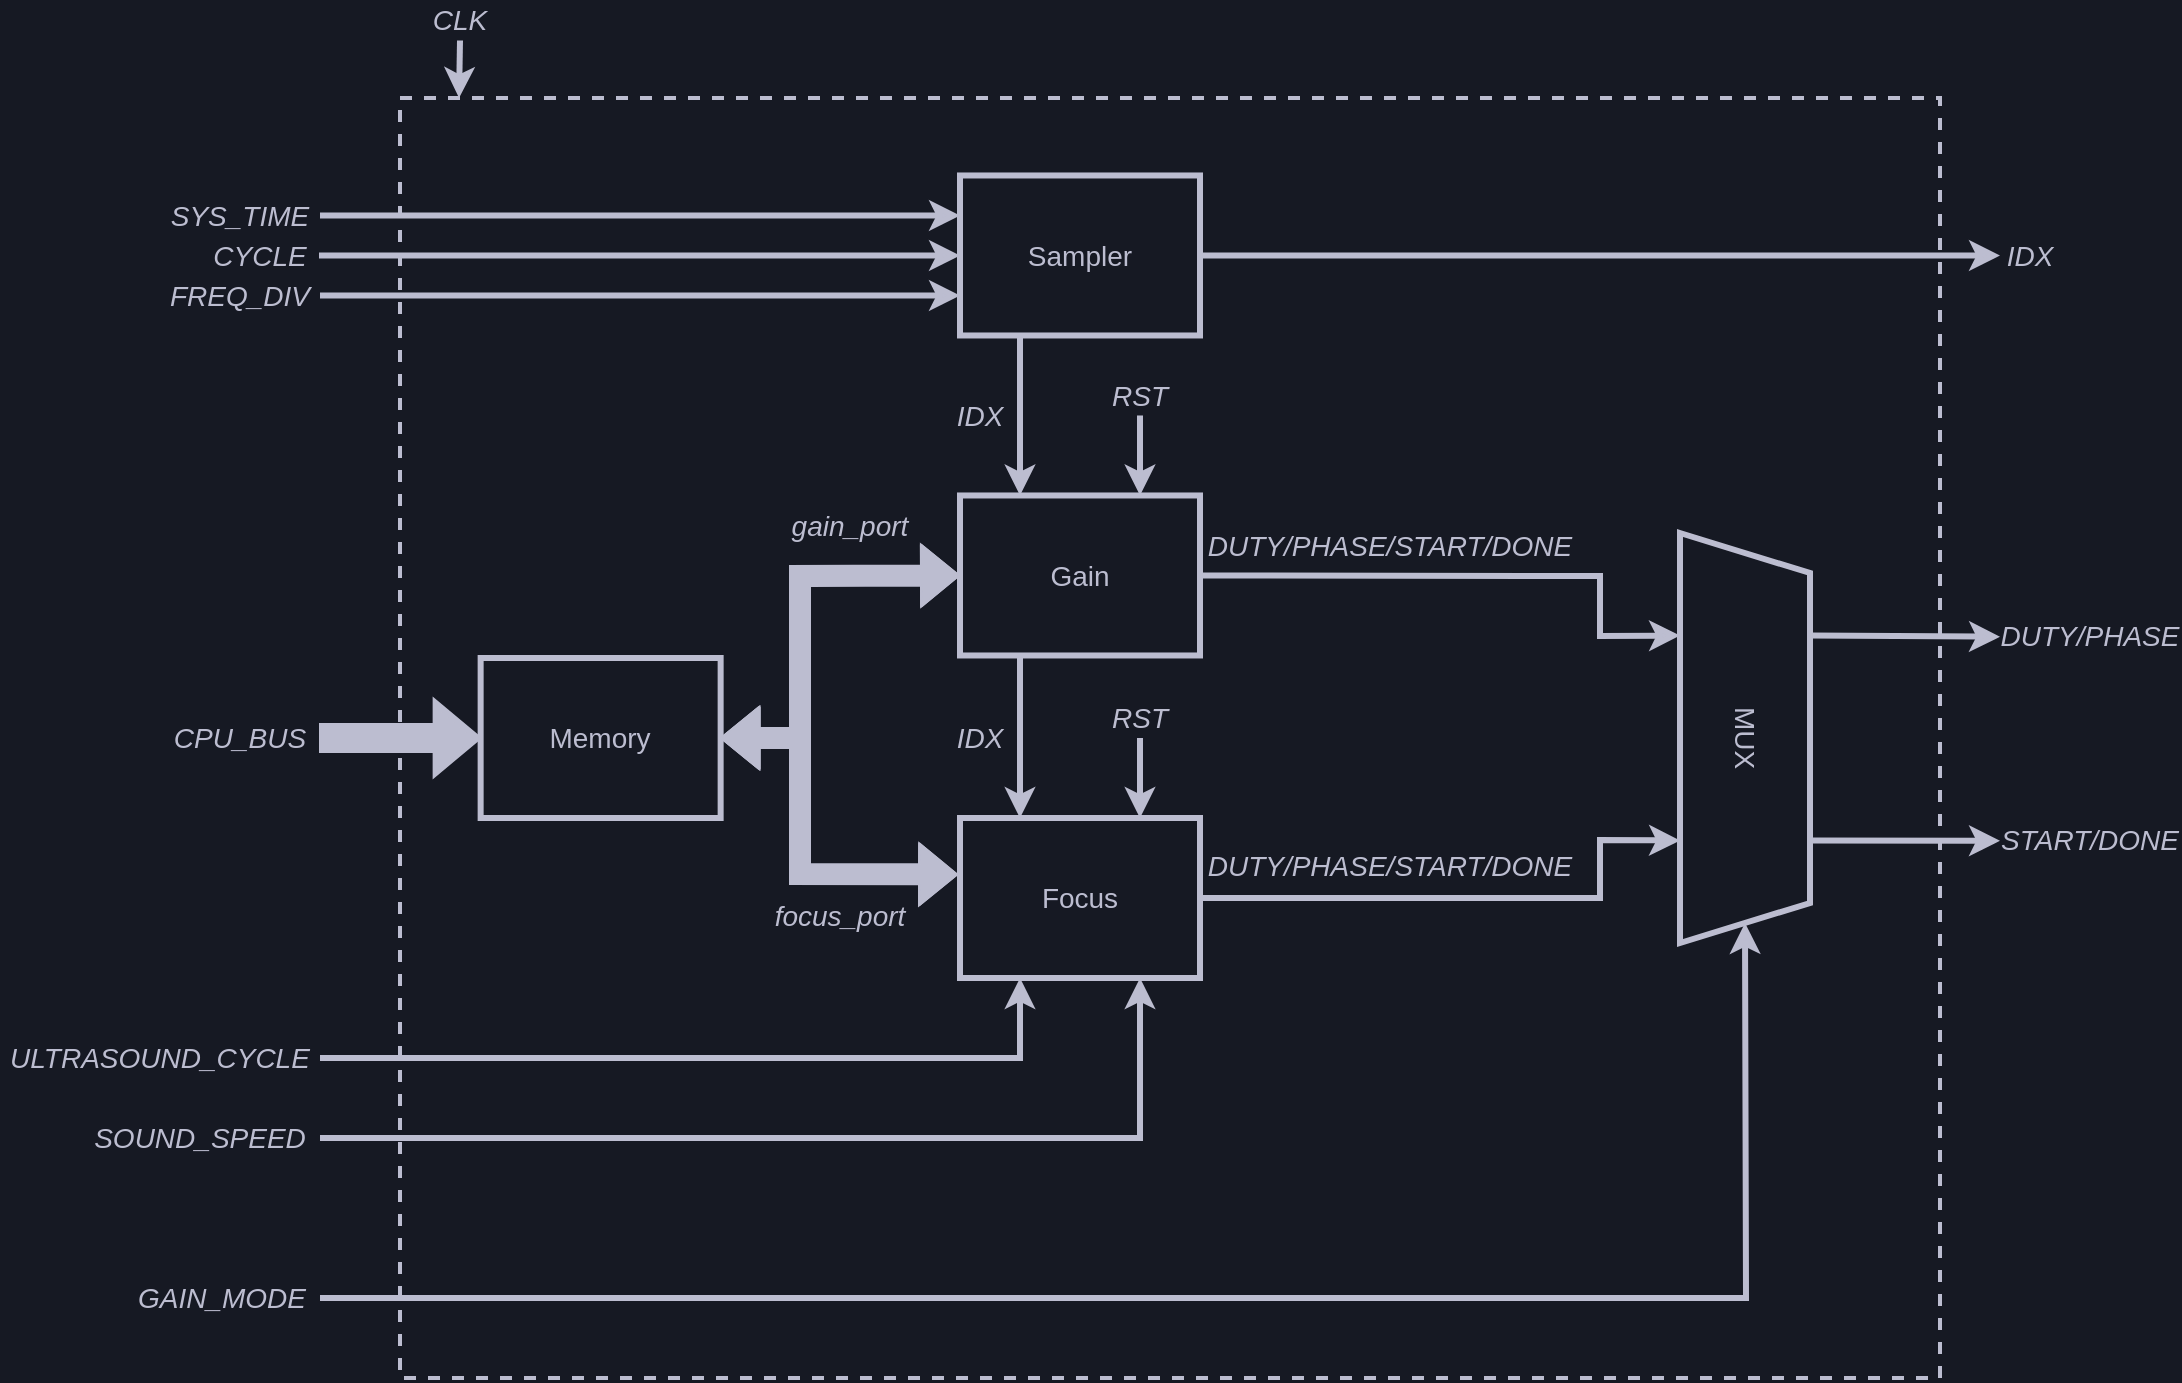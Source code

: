 <mxfile compressed="false">
    <diagram id="86R6ZRfhnQo9sD8B5-7s" name="Page-1">
        <mxGraphModel dx="1084" dy="1344" grid="1" gridSize="10" guides="1" tooltips="1" connect="1" arrows="1" fold="1" page="1" pageScale="1" pageWidth="827" pageHeight="1169" background="#161923" math="0" shadow="0">
            <root>
                <mxCell id="0"/>
                <mxCell id="1" parent="0"/>
                <mxCell id="141" value="" style="rounded=0;whiteSpace=wrap;html=1;labelBackgroundColor=none;fontSize=14;fontColor=#BCBDD0;strokeColor=#bcbdd0;strokeWidth=2;fillColor=none;dashed=1;" parent="1" vertex="1">
                    <mxGeometry x="280" y="400" width="770" height="640" as="geometry"/>
                </mxCell>
                <mxCell id="173" style="edgeStyle=none;rounded=0;jumpStyle=arc;jumpSize=22;html=1;exitX=1;exitY=0.5;exitDx=0;exitDy=0;entryX=0.25;entryY=1;entryDx=0;entryDy=0;strokeWidth=3;strokeColor=#BCBDD0;" edge="1" parent="1" source="92" target="171">
                    <mxGeometry relative="1" as="geometry">
                        <Array as="points">
                            <mxPoint x="880" y="639"/>
                            <mxPoint x="880" y="669"/>
                        </Array>
                    </mxGeometry>
                </mxCell>
                <mxCell id="180" style="edgeStyle=none;rounded=0;jumpStyle=arc;jumpSize=22;html=1;exitX=0.25;exitY=1;exitDx=0;exitDy=0;entryX=0.25;entryY=0;entryDx=0;entryDy=0;strokeColor=#BCBDD0;strokeWidth=3;" edge="1" parent="1" source="92" target="93">
                    <mxGeometry relative="1" as="geometry"/>
                </mxCell>
                <mxCell id="92" value="Gain" style="rounded=0;whiteSpace=wrap;html=1;fontFamily=Helvetica;fontSize=14;fontColor=#BCBDD0;strokeColor=#BCBDD0;strokeWidth=3;fillColor=none;" parent="1" vertex="1">
                    <mxGeometry x="560" y="598.74" width="120" height="80" as="geometry"/>
                </mxCell>
                <mxCell id="93" value="&lt;font style=&quot;font-size: 14px&quot;&gt;Focus&lt;br style=&quot;font-size: 14px&quot;&gt;&lt;/font&gt;" style="rounded=0;whiteSpace=wrap;html=1;fontColor=#BCBDD0;labelBackgroundColor=none;fillColor=none;strokeColor=#bcbdd0;strokeWidth=3;fontSize=14;" parent="1" vertex="1">
                    <mxGeometry x="560" y="760" width="120" height="80" as="geometry"/>
                </mxCell>
                <mxCell id="179" style="edgeStyle=none;rounded=0;jumpStyle=arc;jumpSize=22;html=1;exitX=0.25;exitY=1;exitDx=0;exitDy=0;entryX=0.25;entryY=0;entryDx=0;entryDy=0;strokeColor=#BCBDD0;strokeWidth=3;" edge="1" parent="1" source="94" target="92">
                    <mxGeometry relative="1" as="geometry"/>
                </mxCell>
                <mxCell id="94" value="Sampler" style="rounded=0;whiteSpace=wrap;html=1;fontFamily=Helvetica;fontSize=14;fontColor=#BCBDD0;strokeColor=#BCBDD0;strokeWidth=3;fillColor=none;" parent="1" vertex="1">
                    <mxGeometry x="560" y="438.74" width="120" height="80" as="geometry"/>
                </mxCell>
                <mxCell id="95" value="Memory" style="rounded=0;whiteSpace=wrap;html=1;fontFamily=Helvetica;fontSize=14;fontColor=#BCBDD0;strokeColor=#BCBDD0;strokeWidth=3;fillColor=none;" parent="1" vertex="1">
                    <mxGeometry x="320.32" y="680" width="120" height="80" as="geometry"/>
                </mxCell>
                <mxCell id="111" value="&lt;span style=&quot;font-size: 14px;&quot;&gt;SYS_TIME&lt;/span&gt;" style="text;html=1;strokeColor=none;fillColor=none;align=center;verticalAlign=middle;whiteSpace=wrap;rounded=0;labelBackgroundColor=none;fontSize=14;fontColor=#BCBDD0;fontStyle=2" parent="1" vertex="1">
                    <mxGeometry x="160" y="438.74" width="80" height="40" as="geometry"/>
                </mxCell>
                <mxCell id="112" value="" style="endArrow=classic;html=1;rounded=0;fontSize=14;fontColor=#BCBDD0;strokeColor=#bcbdd0;strokeWidth=3;exitX=1;exitY=0.5;exitDx=0;exitDy=0;entryX=0;entryY=0.25;entryDx=0;entryDy=0;" parent="1" source="111" target="94" edge="1">
                    <mxGeometry width="50" height="50" relative="1" as="geometry">
                        <mxPoint x="260" y="658.74" as="sourcePoint"/>
                        <mxPoint x="270" y="388.74" as="targetPoint"/>
                    </mxGeometry>
                </mxCell>
                <mxCell id="113" value="&lt;span style=&quot;font-size: 14px&quot;&gt;CYCLE&lt;/span&gt;" style="text;html=1;strokeColor=none;fillColor=none;align=center;verticalAlign=middle;whiteSpace=wrap;rounded=0;labelBackgroundColor=none;fontSize=14;fontColor=#BCBDD0;fontStyle=2" parent="1" vertex="1">
                    <mxGeometry x="180" y="458.74" width="59.5" height="40" as="geometry"/>
                </mxCell>
                <mxCell id="119" value="" style="endArrow=classic;html=1;rounded=0;fontSize=14;fontColor=#BCBDD0;entryX=0;entryY=0.5;entryDx=0;entryDy=0;strokeColor=#bcbdd0;strokeWidth=3;exitX=1;exitY=0.5;exitDx=0;exitDy=0;" parent="1" source="113" target="94" edge="1">
                    <mxGeometry width="50" height="50" relative="1" as="geometry">
                        <mxPoint x="259.5" y="318.74" as="sourcePoint"/>
                        <mxPoint x="570" y="318.74" as="targetPoint"/>
                    </mxGeometry>
                </mxCell>
                <mxCell id="120" value="" style="shape=flexArrow;endArrow=classic;html=1;rounded=0;labelBackgroundColor=default;fontFamily=Helvetica;fontSize=14;fontColor=#BCBDD0;strokeColor=#BCBDD0;strokeWidth=3;jumpStyle=arc;entryX=0;entryY=0.5;entryDx=0;entryDy=0;fillColor=#BCBDD0;exitX=1;exitY=0.5;exitDx=0;exitDy=0;" parent="1" source="129" target="95" edge="1">
                    <mxGeometry width="50" height="50" relative="1" as="geometry">
                        <mxPoint x="380" y="448.74" as="sourcePoint"/>
                        <mxPoint x="320.32" y="558.74" as="targetPoint"/>
                    </mxGeometry>
                </mxCell>
                <mxCell id="129" value="&lt;i style=&quot;font-size: 14px;&quot;&gt;CPU_BUS&lt;/i&gt;" style="text;html=1;strokeColor=none;fillColor=none;align=center;verticalAlign=middle;whiteSpace=wrap;rounded=0;labelBackgroundColor=none;fontSize=14;fontColor=#BCBDD0;" parent="1" vertex="1">
                    <mxGeometry x="160" y="700" width="79.5" height="40" as="geometry"/>
                </mxCell>
                <mxCell id="145" value="CLK" style="text;html=1;strokeColor=none;fillColor=none;align=center;verticalAlign=middle;whiteSpace=wrap;rounded=0;labelBackgroundColor=none;fontSize=14;fontColor=#BCBDD0;fontStyle=2" parent="1" vertex="1">
                    <mxGeometry x="280" y="351.26" width="60" height="20" as="geometry"/>
                </mxCell>
                <mxCell id="146" value="" style="endArrow=classic;html=1;rounded=0;fontSize=14;fontColor=#BCBDD0;strokeColor=#bcbdd0;strokeWidth=3;entryX=0.093;entryY=-0.003;entryDx=0;entryDy=0;exitX=0.5;exitY=1;exitDx=0;exitDy=0;entryPerimeter=0;" parent="1" source="145" edge="1">
                    <mxGeometry width="50" height="50" relative="1" as="geometry">
                        <mxPoint x="370" y="641.26" as="sourcePoint"/>
                        <mxPoint x="309.52" y="400" as="targetPoint"/>
                    </mxGeometry>
                </mxCell>
                <mxCell id="155" value="&lt;span style=&quot;font-size: 14px&quot;&gt;FREQ_DIV&lt;/span&gt;" style="text;html=1;strokeColor=none;fillColor=none;align=center;verticalAlign=middle;whiteSpace=wrap;rounded=0;labelBackgroundColor=none;fontSize=14;fontColor=#BCBDD0;fontStyle=2" parent="1" vertex="1">
                    <mxGeometry x="160" y="478.74" width="80" height="40" as="geometry"/>
                </mxCell>
                <mxCell id="156" value="" style="endArrow=classic;html=1;rounded=0;fontSize=14;fontColor=#BCBDD0;entryX=0;entryY=0.75;entryDx=0;entryDy=0;strokeColor=#bcbdd0;strokeWidth=3;exitX=1;exitY=0.5;exitDx=0;exitDy=0;" parent="1" source="155" target="94" edge="1">
                    <mxGeometry width="50" height="50" relative="1" as="geometry">
                        <mxPoint x="249.5" y="488.74" as="sourcePoint"/>
                        <mxPoint x="570" y="488.74" as="targetPoint"/>
                    </mxGeometry>
                </mxCell>
                <mxCell id="161" value="&lt;i style=&quot;font-size: 14px&quot;&gt;DUTY/PHASE&lt;/i&gt;" style="text;html=1;strokeColor=none;fillColor=none;align=center;verticalAlign=middle;whiteSpace=wrap;rounded=0;labelBackgroundColor=none;fontSize=14;fontColor=#BCBDD0;" parent="1" vertex="1">
                    <mxGeometry x="1080" y="655" width="90" height="28.74" as="geometry"/>
                </mxCell>
                <mxCell id="166" value="&lt;i style=&quot;font-size: 14px&quot;&gt;IDX&lt;/i&gt;" style="text;html=1;strokeColor=none;fillColor=none;align=center;verticalAlign=middle;whiteSpace=wrap;rounded=0;labelBackgroundColor=none;fontSize=14;fontColor=#BCBDD0;" parent="1" vertex="1">
                    <mxGeometry x="1080" y="464.37" width="30.32" height="28.74" as="geometry"/>
                </mxCell>
                <mxCell id="167" value="" style="shape=flexArrow;endArrow=classic;html=1;rounded=0;labelBackgroundColor=default;fontFamily=Helvetica;fontSize=14;fontColor=#BCBDD0;strokeColor=#BCBDD0;strokeWidth=1;jumpStyle=arc;entryX=-0.008;entryY=0.353;entryDx=0;entryDy=0;fillColor=#BCBDD0;exitX=1;exitY=0.5;exitDx=0;exitDy=0;startArrow=block;endSize=6;entryPerimeter=0;" edge="1" parent="1" source="95" target="93">
                    <mxGeometry width="50" height="50" relative="1" as="geometry">
                        <mxPoint x="450.32" y="568.74" as="sourcePoint"/>
                        <mxPoint x="600" y="528.74" as="targetPoint"/>
                        <Array as="points">
                            <mxPoint x="480" y="720"/>
                            <mxPoint x="480" y="788"/>
                        </Array>
                    </mxGeometry>
                </mxCell>
                <mxCell id="171" value="MUX" style="shape=trapezoid;perimeter=trapezoidPerimeter;whiteSpace=wrap;html=1;fixedSize=1;rounded=0;fontFamily=Helvetica;fontSize=14;fontColor=#BCBDD0;strokeColor=#BCBDD0;strokeWidth=3;fillColor=none;rotation=90;size=20;" vertex="1" parent="1">
                    <mxGeometry x="850" y="687.5" width="205" height="65" as="geometry"/>
                </mxCell>
                <mxCell id="172" value="" style="shape=flexArrow;endArrow=classic;html=1;rounded=0;labelBackgroundColor=default;fontFamily=Helvetica;fontSize=14;fontColor=#BCBDD0;strokeColor=#BCBDD0;strokeWidth=1;jumpStyle=arc;entryX=0;entryY=0.5;entryDx=0;entryDy=0;fillColor=#BCBDD0;startArrow=block;endSize=6;" edge="1" parent="1" target="92">
                    <mxGeometry width="50" height="50" relative="1" as="geometry">
                        <mxPoint x="440" y="720" as="sourcePoint"/>
                        <mxPoint x="559.04" y="789.5" as="targetPoint"/>
                        <Array as="points">
                            <mxPoint x="480" y="720"/>
                            <mxPoint x="480" y="639"/>
                        </Array>
                    </mxGeometry>
                </mxCell>
                <mxCell id="174" value="&lt;i style=&quot;font-size: 14px&quot;&gt;DUTY/PHASE/START/DONE&lt;/i&gt;" style="text;html=1;strokeColor=none;fillColor=none;align=center;verticalAlign=middle;whiteSpace=wrap;rounded=0;labelBackgroundColor=none;fontSize=14;fontColor=#BCBDD0;" vertex="1" parent="1">
                    <mxGeometry x="680" y="610" width="190" height="28.74" as="geometry"/>
                </mxCell>
                <mxCell id="175" style="edgeStyle=none;rounded=0;jumpStyle=arc;jumpSize=22;html=1;exitX=1;exitY=0.5;exitDx=0;exitDy=0;entryX=0.75;entryY=1;entryDx=0;entryDy=0;strokeWidth=3;strokeColor=#BCBDD0;" edge="1" parent="1" source="93" target="171">
                    <mxGeometry relative="1" as="geometry">
                        <mxPoint x="690" y="648.74" as="sourcePoint"/>
                        <mxPoint x="930.0" y="698.75" as="targetPoint"/>
                        <Array as="points">
                            <mxPoint x="880" y="800"/>
                            <mxPoint x="880" y="771"/>
                        </Array>
                    </mxGeometry>
                </mxCell>
                <mxCell id="176" value="&lt;i style=&quot;font-size: 14px&quot;&gt;DUTY/PHASE/START/DONE&lt;/i&gt;" style="text;html=1;strokeColor=none;fillColor=none;align=center;verticalAlign=middle;whiteSpace=wrap;rounded=0;labelBackgroundColor=none;fontSize=14;fontColor=#BCBDD0;" vertex="1" parent="1">
                    <mxGeometry x="680" y="770" width="190" height="28.74" as="geometry"/>
                </mxCell>
                <mxCell id="182" style="edgeStyle=none;rounded=0;jumpStyle=arc;jumpSize=22;html=1;exitX=0.5;exitY=1;exitDx=0;exitDy=0;entryX=0.75;entryY=0;entryDx=0;entryDy=0;strokeColor=#BCBDD0;strokeWidth=3;" edge="1" parent="1" source="183" target="93">
                    <mxGeometry relative="1" as="geometry">
                        <mxPoint x="630" y="528.74" as="sourcePoint"/>
                        <mxPoint x="650" y="598.74" as="targetPoint"/>
                    </mxGeometry>
                </mxCell>
                <mxCell id="183" value="RST" style="text;html=1;strokeColor=none;fillColor=none;align=center;verticalAlign=middle;whiteSpace=wrap;rounded=0;labelBackgroundColor=none;fontSize=14;fontColor=#BCBDD0;fontStyle=2" vertex="1" parent="1">
                    <mxGeometry x="620" y="700" width="60" height="20" as="geometry"/>
                </mxCell>
                <mxCell id="185" style="edgeStyle=none;rounded=0;jumpStyle=arc;jumpSize=22;html=1;exitX=0.5;exitY=1;exitDx=0;exitDy=0;strokeColor=#BCBDD0;strokeWidth=3;entryX=0.75;entryY=0;entryDx=0;entryDy=0;" edge="1" parent="1" source="186" target="92">
                    <mxGeometry relative="1" as="geometry">
                        <mxPoint x="630" y="367.48" as="sourcePoint"/>
                        <mxPoint x="650" y="599" as="targetPoint"/>
                    </mxGeometry>
                </mxCell>
                <mxCell id="186" value="RST" style="text;html=1;strokeColor=none;fillColor=none;align=center;verticalAlign=middle;whiteSpace=wrap;rounded=0;labelBackgroundColor=none;fontSize=14;fontColor=#BCBDD0;fontStyle=2" vertex="1" parent="1">
                    <mxGeometry x="620" y="538.74" width="60" height="20" as="geometry"/>
                </mxCell>
                <mxCell id="187" value="IDX" style="text;html=1;strokeColor=none;fillColor=none;align=center;verticalAlign=middle;whiteSpace=wrap;rounded=0;labelBackgroundColor=none;fontSize=14;fontColor=#BCBDD0;fontStyle=2" vertex="1" parent="1">
                    <mxGeometry x="550" y="548.74" width="40" height="20" as="geometry"/>
                </mxCell>
                <mxCell id="188" value="IDX" style="text;html=1;strokeColor=none;fillColor=none;align=center;verticalAlign=middle;whiteSpace=wrap;rounded=0;labelBackgroundColor=none;fontSize=14;fontColor=#BCBDD0;fontStyle=2" vertex="1" parent="1">
                    <mxGeometry x="550" y="710" width="40" height="20" as="geometry"/>
                </mxCell>
                <mxCell id="189" value="gain_port" style="text;html=1;strokeColor=none;fillColor=none;align=center;verticalAlign=middle;whiteSpace=wrap;rounded=0;labelBackgroundColor=none;fontSize=14;fontColor=#BCBDD0;fontStyle=2" vertex="1" parent="1">
                    <mxGeometry x="470" y="604.37" width="70" height="20" as="geometry"/>
                </mxCell>
                <mxCell id="190" value="focus_port" style="text;html=1;strokeColor=none;fillColor=none;align=center;verticalAlign=middle;whiteSpace=wrap;rounded=0;labelBackgroundColor=none;fontSize=14;fontColor=#BCBDD0;fontStyle=2" vertex="1" parent="1">
                    <mxGeometry x="460" y="798.74" width="80" height="20" as="geometry"/>
                </mxCell>
                <mxCell id="191" style="edgeStyle=none;rounded=0;jumpStyle=arc;jumpSize=22;html=1;strokeColor=#BCBDD0;strokeWidth=3;exitX=0.75;exitY=0;exitDx=0;exitDy=0;entryX=0;entryY=0.5;entryDx=0;entryDy=0;" edge="1" parent="1" source="171" target="194">
                    <mxGeometry relative="1" as="geometry">
                        <mxPoint x="660" y="568.74" as="sourcePoint"/>
                        <mxPoint x="1080" y="771" as="targetPoint"/>
                    </mxGeometry>
                </mxCell>
                <mxCell id="193" style="edgeStyle=none;rounded=0;jumpStyle=arc;jumpSize=22;html=1;exitX=0.25;exitY=0;exitDx=0;exitDy=0;strokeColor=#BCBDD0;strokeWidth=3;entryX=0;entryY=0.5;entryDx=0;entryDy=0;" edge="1" parent="1" target="161" source="171">
                    <mxGeometry relative="1" as="geometry">
                        <mxPoint x="985.26" y="745.375" as="sourcePoint"/>
                        <mxPoint x="1080" y="670" as="targetPoint"/>
                    </mxGeometry>
                </mxCell>
                <mxCell id="194" value="&lt;i style=&quot;font-size: 14px&quot;&gt;START/DONE&lt;/i&gt;" style="text;html=1;strokeColor=none;fillColor=none;align=center;verticalAlign=middle;whiteSpace=wrap;rounded=0;labelBackgroundColor=none;fontSize=14;fontColor=#BCBDD0;" vertex="1" parent="1">
                    <mxGeometry x="1080" y="757" width="90" height="28.74" as="geometry"/>
                </mxCell>
                <mxCell id="195" style="edgeStyle=none;rounded=0;jumpStyle=arc;jumpSize=22;html=1;exitX=1;exitY=0.5;exitDx=0;exitDy=0;strokeColor=#BCBDD0;strokeWidth=3;entryX=0;entryY=0.5;entryDx=0;entryDy=0;" edge="1" parent="1" source="94" target="166">
                    <mxGeometry relative="1" as="geometry">
                        <mxPoint x="995" y="678.75" as="sourcePoint"/>
                        <mxPoint x="1090" y="679.37" as="targetPoint"/>
                    </mxGeometry>
                </mxCell>
                <mxCell id="196" style="edgeStyle=none;rounded=0;jumpStyle=arc;jumpSize=22;html=1;strokeColor=#BCBDD0;strokeWidth=3;entryX=0.25;entryY=1;entryDx=0;entryDy=0;" edge="1" parent="1" target="93">
                    <mxGeometry relative="1" as="geometry">
                        <mxPoint x="240" y="880" as="sourcePoint"/>
                        <mxPoint x="1090" y="781.37" as="targetPoint"/>
                        <Array as="points">
                            <mxPoint x="590" y="880"/>
                        </Array>
                    </mxGeometry>
                </mxCell>
                <mxCell id="197" style="edgeStyle=none;rounded=0;jumpStyle=arc;jumpSize=22;html=1;strokeColor=#BCBDD0;strokeWidth=3;entryX=0.75;entryY=1;entryDx=0;entryDy=0;" edge="1" parent="1" target="93">
                    <mxGeometry relative="1" as="geometry">
                        <mxPoint x="240" y="920" as="sourcePoint"/>
                        <mxPoint x="611.76" y="853.12" as="targetPoint"/>
                        <Array as="points">
                            <mxPoint x="650" y="920"/>
                        </Array>
                    </mxGeometry>
                </mxCell>
                <mxCell id="198" style="edgeStyle=none;rounded=0;jumpStyle=arc;jumpSize=22;html=1;strokeColor=#BCBDD0;strokeWidth=3;entryX=1;entryY=0.5;entryDx=0;entryDy=0;exitX=1;exitY=0.5;exitDx=0;exitDy=0;" edge="1" parent="1" source="202" target="171">
                    <mxGeometry relative="1" as="geometry">
                        <mxPoint x="230" y="1020" as="sourcePoint"/>
                        <mxPoint x="650" y="960" as="targetPoint"/>
                        <Array as="points">
                            <mxPoint x="953" y="1000"/>
                        </Array>
                    </mxGeometry>
                </mxCell>
                <mxCell id="199" value="&lt;span style=&quot;font-size: 14px&quot;&gt;ULTRASOUND_CYCLE&lt;/span&gt;" style="text;html=1;strokeColor=none;fillColor=none;align=center;verticalAlign=middle;whiteSpace=wrap;rounded=0;labelBackgroundColor=none;fontSize=14;fontColor=#BCBDD0;fontStyle=2" vertex="1" parent="1">
                    <mxGeometry x="80" y="860" width="160" height="40" as="geometry"/>
                </mxCell>
                <mxCell id="201" value="&lt;span style=&quot;font-size: 14px&quot;&gt;SOUND_SPEED&lt;/span&gt;" style="text;html=1;strokeColor=none;fillColor=none;align=center;verticalAlign=middle;whiteSpace=wrap;rounded=0;labelBackgroundColor=none;fontSize=14;fontColor=#BCBDD0;fontStyle=2" vertex="1" parent="1">
                    <mxGeometry x="120" y="900" width="120" height="40" as="geometry"/>
                </mxCell>
                <mxCell id="202" value="GAIN_MODE" style="text;html=1;strokeColor=none;fillColor=none;align=center;verticalAlign=middle;whiteSpace=wrap;rounded=0;labelBackgroundColor=none;fontSize=14;fontColor=#BCBDD0;fontStyle=2" vertex="1" parent="1">
                    <mxGeometry x="140.5" y="980" width="99.5" height="40" as="geometry"/>
                </mxCell>
            </root>
        </mxGraphModel>
    </diagram>
</mxfile>
